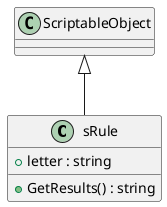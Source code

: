 @startuml
class sRule {
    + letter : string
    + GetResults() : string
}
ScriptableObject <|-- sRule
@enduml
